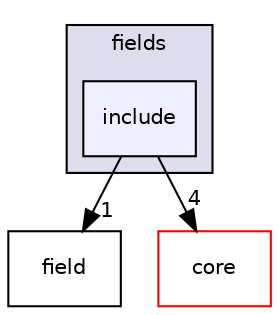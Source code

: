 digraph "genfit/fields/include" {
  compound=true
  node [ fontsize="10", fontname="Helvetica"];
  edge [ labelfontsize="10", labelfontname="Helvetica"];
  subgraph clusterdir_a4c240e34ae002d1595c9d58fa050d9d {
    graph [ bgcolor="#ddddee", pencolor="black", label="fields" fontname="Helvetica", fontsize="10", URL="dir_a4c240e34ae002d1595c9d58fa050d9d.html"]
  dir_cf498f11309c6f80ee486de1e5569bd3 [shape=box, label="include", style="filled", fillcolor="#eeeeff", pencolor="black", URL="dir_cf498f11309c6f80ee486de1e5569bd3.html"];
  }
  dir_b53ddcf3c2f78522bad11056100467d8 [shape=box label="field" URL="dir_b53ddcf3c2f78522bad11056100467d8.html"];
  dir_7a40b7556c10f243ca9453eab1d74876 [shape=box label="core" fillcolor="white" style="filled" color="red" URL="dir_7a40b7556c10f243ca9453eab1d74876.html"];
  dir_cf498f11309c6f80ee486de1e5569bd3->dir_b53ddcf3c2f78522bad11056100467d8 [headlabel="1", labeldistance=1.5 headhref="dir_000038_000001.html"];
  dir_cf498f11309c6f80ee486de1e5569bd3->dir_7a40b7556c10f243ca9453eab1d74876 [headlabel="4", labeldistance=1.5 headhref="dir_000038_000029.html"];
}
